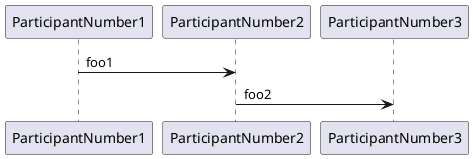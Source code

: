 {
  "sha1": "tvqsc600byaqwkqde5fn4g21gwxl0qe",
  "insertion": {
    "when": "2025-10-16T19:14:53.880Z",
    "user": "plantuml@gmail.com"
  }
}
@startuml
participant ParticipantNumber1
participant ParticipantNumber2
participant ParticipantNumber3

ParticipantNumber1 -> ParticipantNumber2 : foo1 
ParticipantNumber2 -> ParticipantNumber3 : foo2

@enduml
